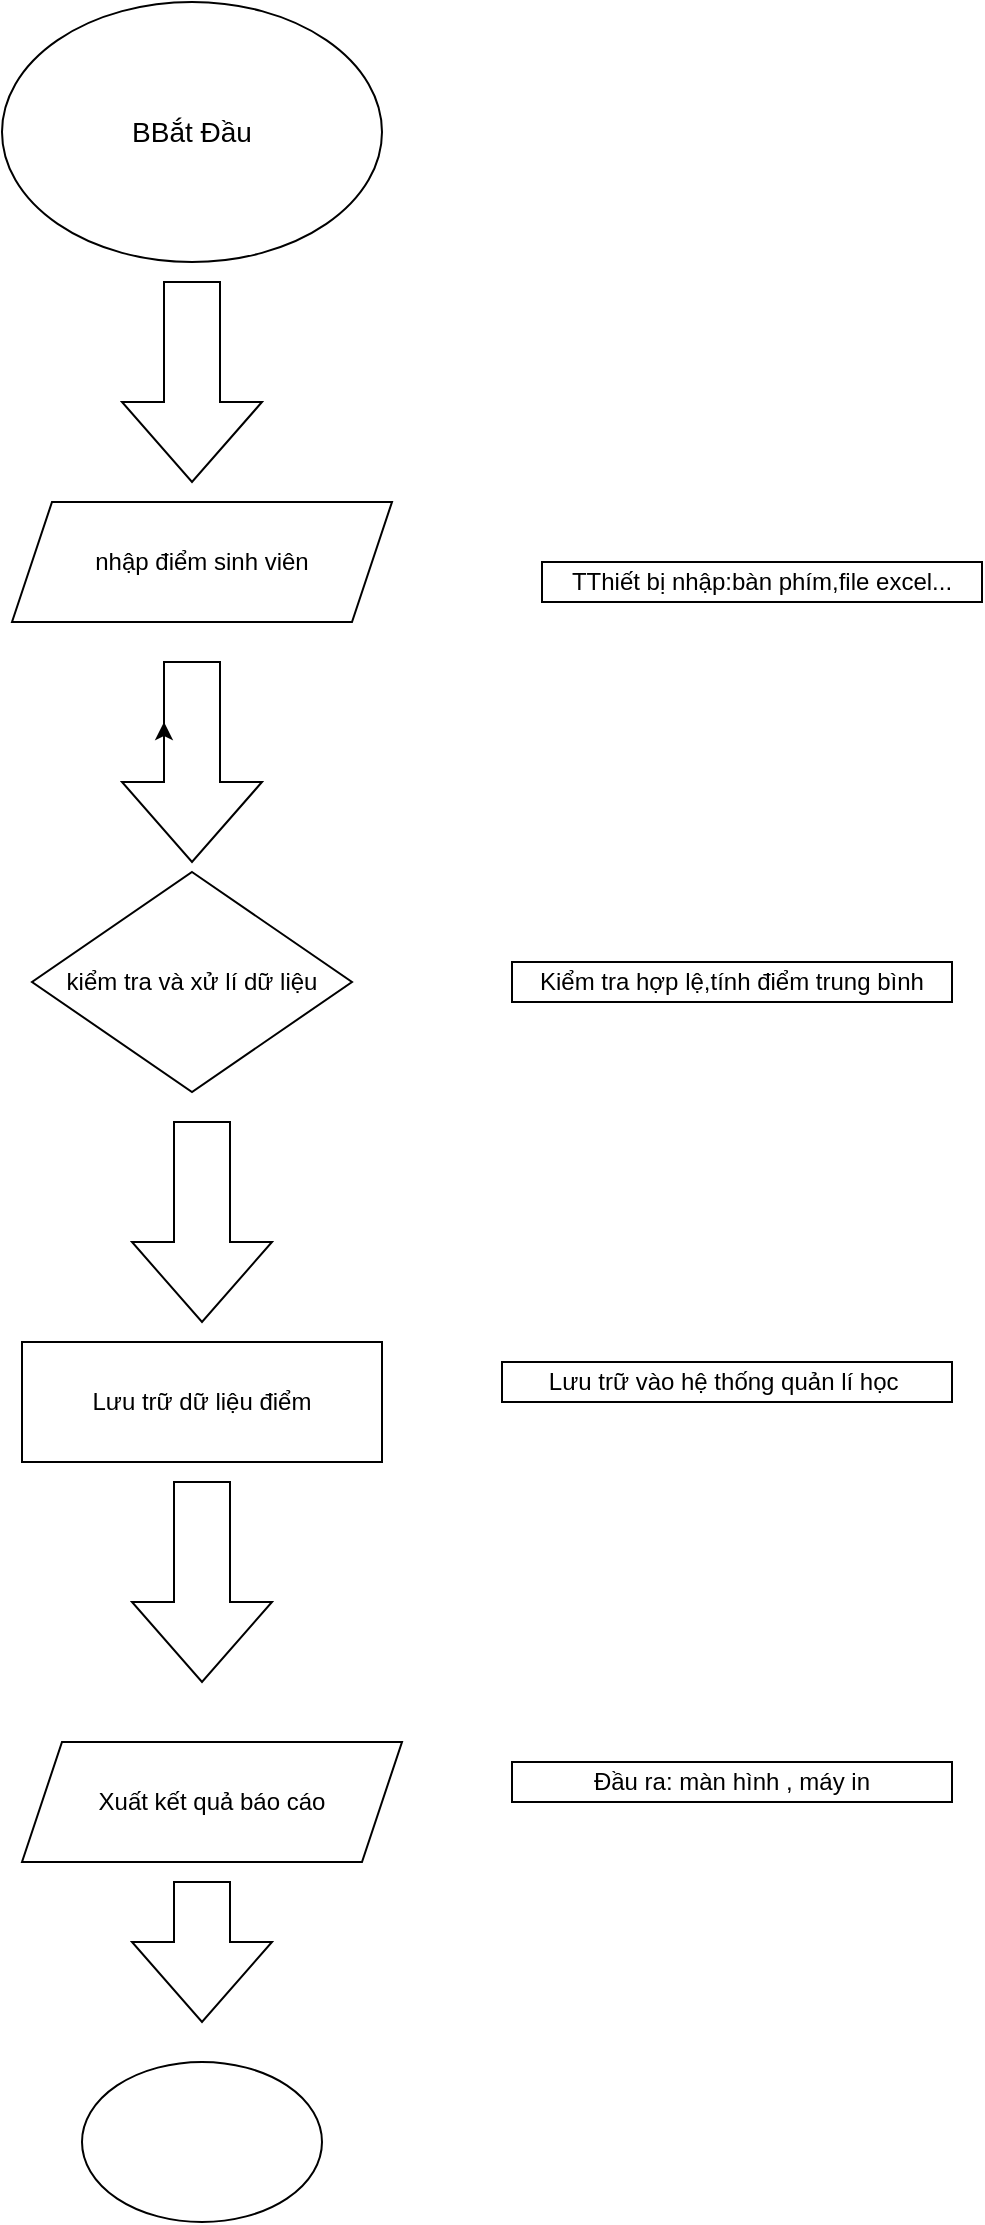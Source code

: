 <mxfile version="28.2.3">
  <diagram name="Trang-1" id="4zdAmmL9ZMX3OoHl71JS">
    <mxGraphModel dx="1123" dy="644" grid="1" gridSize="10" guides="1" tooltips="1" connect="1" arrows="1" fold="1" page="1" pageScale="1" pageWidth="827" pageHeight="1169" math="0" shadow="0">
      <root>
        <mxCell id="0" />
        <mxCell id="1" parent="0" />
        <mxCell id="XOmJ1WLNWN3yM4tohgsH-2" value="&lt;font style=&quot;vertical-align: inherit;&quot; dir=&quot;auto&quot;&gt;&lt;font style=&quot;vertical-align: inherit;&quot; dir=&quot;auto&quot;&gt;BBắt Đầu&lt;/font&gt;&lt;/font&gt;" style="ellipse;whiteSpace=wrap;html=1;fontSize=14;" vertex="1" parent="1">
          <mxGeometry x="260" y="40" width="190" height="130" as="geometry" />
        </mxCell>
        <mxCell id="XOmJ1WLNWN3yM4tohgsH-4" value="" style="html=1;shadow=0;dashed=0;align=center;verticalAlign=middle;shape=mxgraph.arrows2.arrow;dy=0.6;dx=40;direction=south;notch=0;" vertex="1" parent="1">
          <mxGeometry x="320" y="180" width="70" height="100" as="geometry" />
        </mxCell>
        <mxCell id="XOmJ1WLNWN3yM4tohgsH-6" value="&lt;font style=&quot;vertical-align: inherit;&quot; dir=&quot;auto&quot;&gt;&lt;font style=&quot;vertical-align: inherit;&quot; dir=&quot;auto&quot;&gt;TThiết bị nhập:bàn phím,file excel...&lt;/font&gt;&lt;/font&gt;" style="rounded=0;whiteSpace=wrap;html=1;" vertex="1" parent="1">
          <mxGeometry x="530" y="320" width="220" height="20" as="geometry" />
        </mxCell>
        <mxCell id="XOmJ1WLNWN3yM4tohgsH-26" style="edgeStyle=orthogonalEdgeStyle;rounded=0;orthogonalLoop=1;jettySize=auto;html=1;exitX=0;exitY=0;exitDx=60;exitDy=21;exitPerimeter=0;" edge="1" parent="1" source="XOmJ1WLNWN3yM4tohgsH-10">
          <mxGeometry relative="1" as="geometry">
            <mxPoint x="360" y="450" as="targetPoint" />
          </mxGeometry>
        </mxCell>
        <mxCell id="XOmJ1WLNWN3yM4tohgsH-10" value="" style="html=1;shadow=0;dashed=0;align=center;verticalAlign=middle;shape=mxgraph.arrows2.arrow;dy=0.6;dx=40;direction=south;notch=0;" vertex="1" parent="1">
          <mxGeometry x="320" y="370" width="70" height="100" as="geometry" />
        </mxCell>
        <mxCell id="XOmJ1WLNWN3yM4tohgsH-13" value="Kiểm tra hợp lệ,tính điểm trung bình" style="rounded=0;whiteSpace=wrap;html=1;" vertex="1" parent="1">
          <mxGeometry x="515" y="520" width="220" height="20" as="geometry" />
        </mxCell>
        <mxCell id="XOmJ1WLNWN3yM4tohgsH-15" value="" style="html=1;shadow=0;dashed=0;align=center;verticalAlign=middle;shape=mxgraph.arrows2.arrow;dy=0.6;dx=40;direction=south;notch=0;" vertex="1" parent="1">
          <mxGeometry x="325" y="600" width="70" height="100" as="geometry" />
        </mxCell>
        <mxCell id="XOmJ1WLNWN3yM4tohgsH-17" value="Lưu trữ dữ liệu điểm" style="rounded=0;whiteSpace=wrap;html=1;" vertex="1" parent="1">
          <mxGeometry x="270" y="710" width="180" height="60" as="geometry" />
        </mxCell>
        <mxCell id="XOmJ1WLNWN3yM4tohgsH-18" value="Lưu trữ vào hệ thống quản lí học&amp;nbsp;" style="rounded=0;whiteSpace=wrap;html=1;" vertex="1" parent="1">
          <mxGeometry x="510" y="720" width="225" height="20" as="geometry" />
        </mxCell>
        <mxCell id="XOmJ1WLNWN3yM4tohgsH-19" value="nhập điểm sinh viên" style="shape=parallelogram;perimeter=parallelogramPerimeter;whiteSpace=wrap;html=1;fixedSize=1;" vertex="1" parent="1">
          <mxGeometry x="265" y="290" width="190" height="60" as="geometry" />
        </mxCell>
        <mxCell id="XOmJ1WLNWN3yM4tohgsH-21" style="edgeStyle=orthogonalEdgeStyle;rounded=0;orthogonalLoop=1;jettySize=auto;html=1;exitX=0;exitY=0;exitDx=60;exitDy=49;exitPerimeter=0;entryX=0;entryY=0;entryDx=30;entryDy=49;entryPerimeter=0;" edge="1" parent="1" source="XOmJ1WLNWN3yM4tohgsH-10" target="XOmJ1WLNWN3yM4tohgsH-10">
          <mxGeometry relative="1" as="geometry" />
        </mxCell>
        <mxCell id="XOmJ1WLNWN3yM4tohgsH-24" value="kiểm tra và xử lí dữ liệu" style="rhombus;whiteSpace=wrap;html=1;" vertex="1" parent="1">
          <mxGeometry x="275" y="475" width="160" height="110" as="geometry" />
        </mxCell>
        <mxCell id="XOmJ1WLNWN3yM4tohgsH-25" value="" style="html=1;shadow=0;dashed=0;align=center;verticalAlign=middle;shape=mxgraph.arrows2.arrow;dy=0.6;dx=40;direction=south;notch=0;" vertex="1" parent="1">
          <mxGeometry x="325" y="780" width="70" height="100" as="geometry" />
        </mxCell>
        <mxCell id="XOmJ1WLNWN3yM4tohgsH-29" style="edgeStyle=orthogonalEdgeStyle;rounded=0;orthogonalLoop=1;jettySize=auto;html=1;exitX=1;exitY=0.5;exitDx=0;exitDy=0;exitPerimeter=0;" edge="1" parent="1" source="XOmJ1WLNWN3yM4tohgsH-4" target="XOmJ1WLNWN3yM4tohgsH-4">
          <mxGeometry relative="1" as="geometry" />
        </mxCell>
        <mxCell id="XOmJ1WLNWN3yM4tohgsH-33" value="Xuất kết quả báo cáo" style="shape=parallelogram;perimeter=parallelogramPerimeter;whiteSpace=wrap;html=1;fixedSize=1;" vertex="1" parent="1">
          <mxGeometry x="270" y="910" width="190" height="60" as="geometry" />
        </mxCell>
        <mxCell id="XOmJ1WLNWN3yM4tohgsH-34" value="Đầu ra: màn hình , máy in" style="rounded=0;whiteSpace=wrap;html=1;" vertex="1" parent="1">
          <mxGeometry x="515" y="920" width="220" height="20" as="geometry" />
        </mxCell>
        <mxCell id="XOmJ1WLNWN3yM4tohgsH-37" value="" style="html=1;shadow=0;dashed=0;align=center;verticalAlign=middle;shape=mxgraph.arrows2.arrow;dy=0.6;dx=40;direction=south;notch=0;" vertex="1" parent="1">
          <mxGeometry x="325" y="980" width="70" height="70" as="geometry" />
        </mxCell>
        <mxCell id="XOmJ1WLNWN3yM4tohgsH-38" value="" style="ellipse;whiteSpace=wrap;html=1;" vertex="1" parent="1">
          <mxGeometry x="300" y="1070" width="120" height="80" as="geometry" />
        </mxCell>
      </root>
    </mxGraphModel>
  </diagram>
</mxfile>
